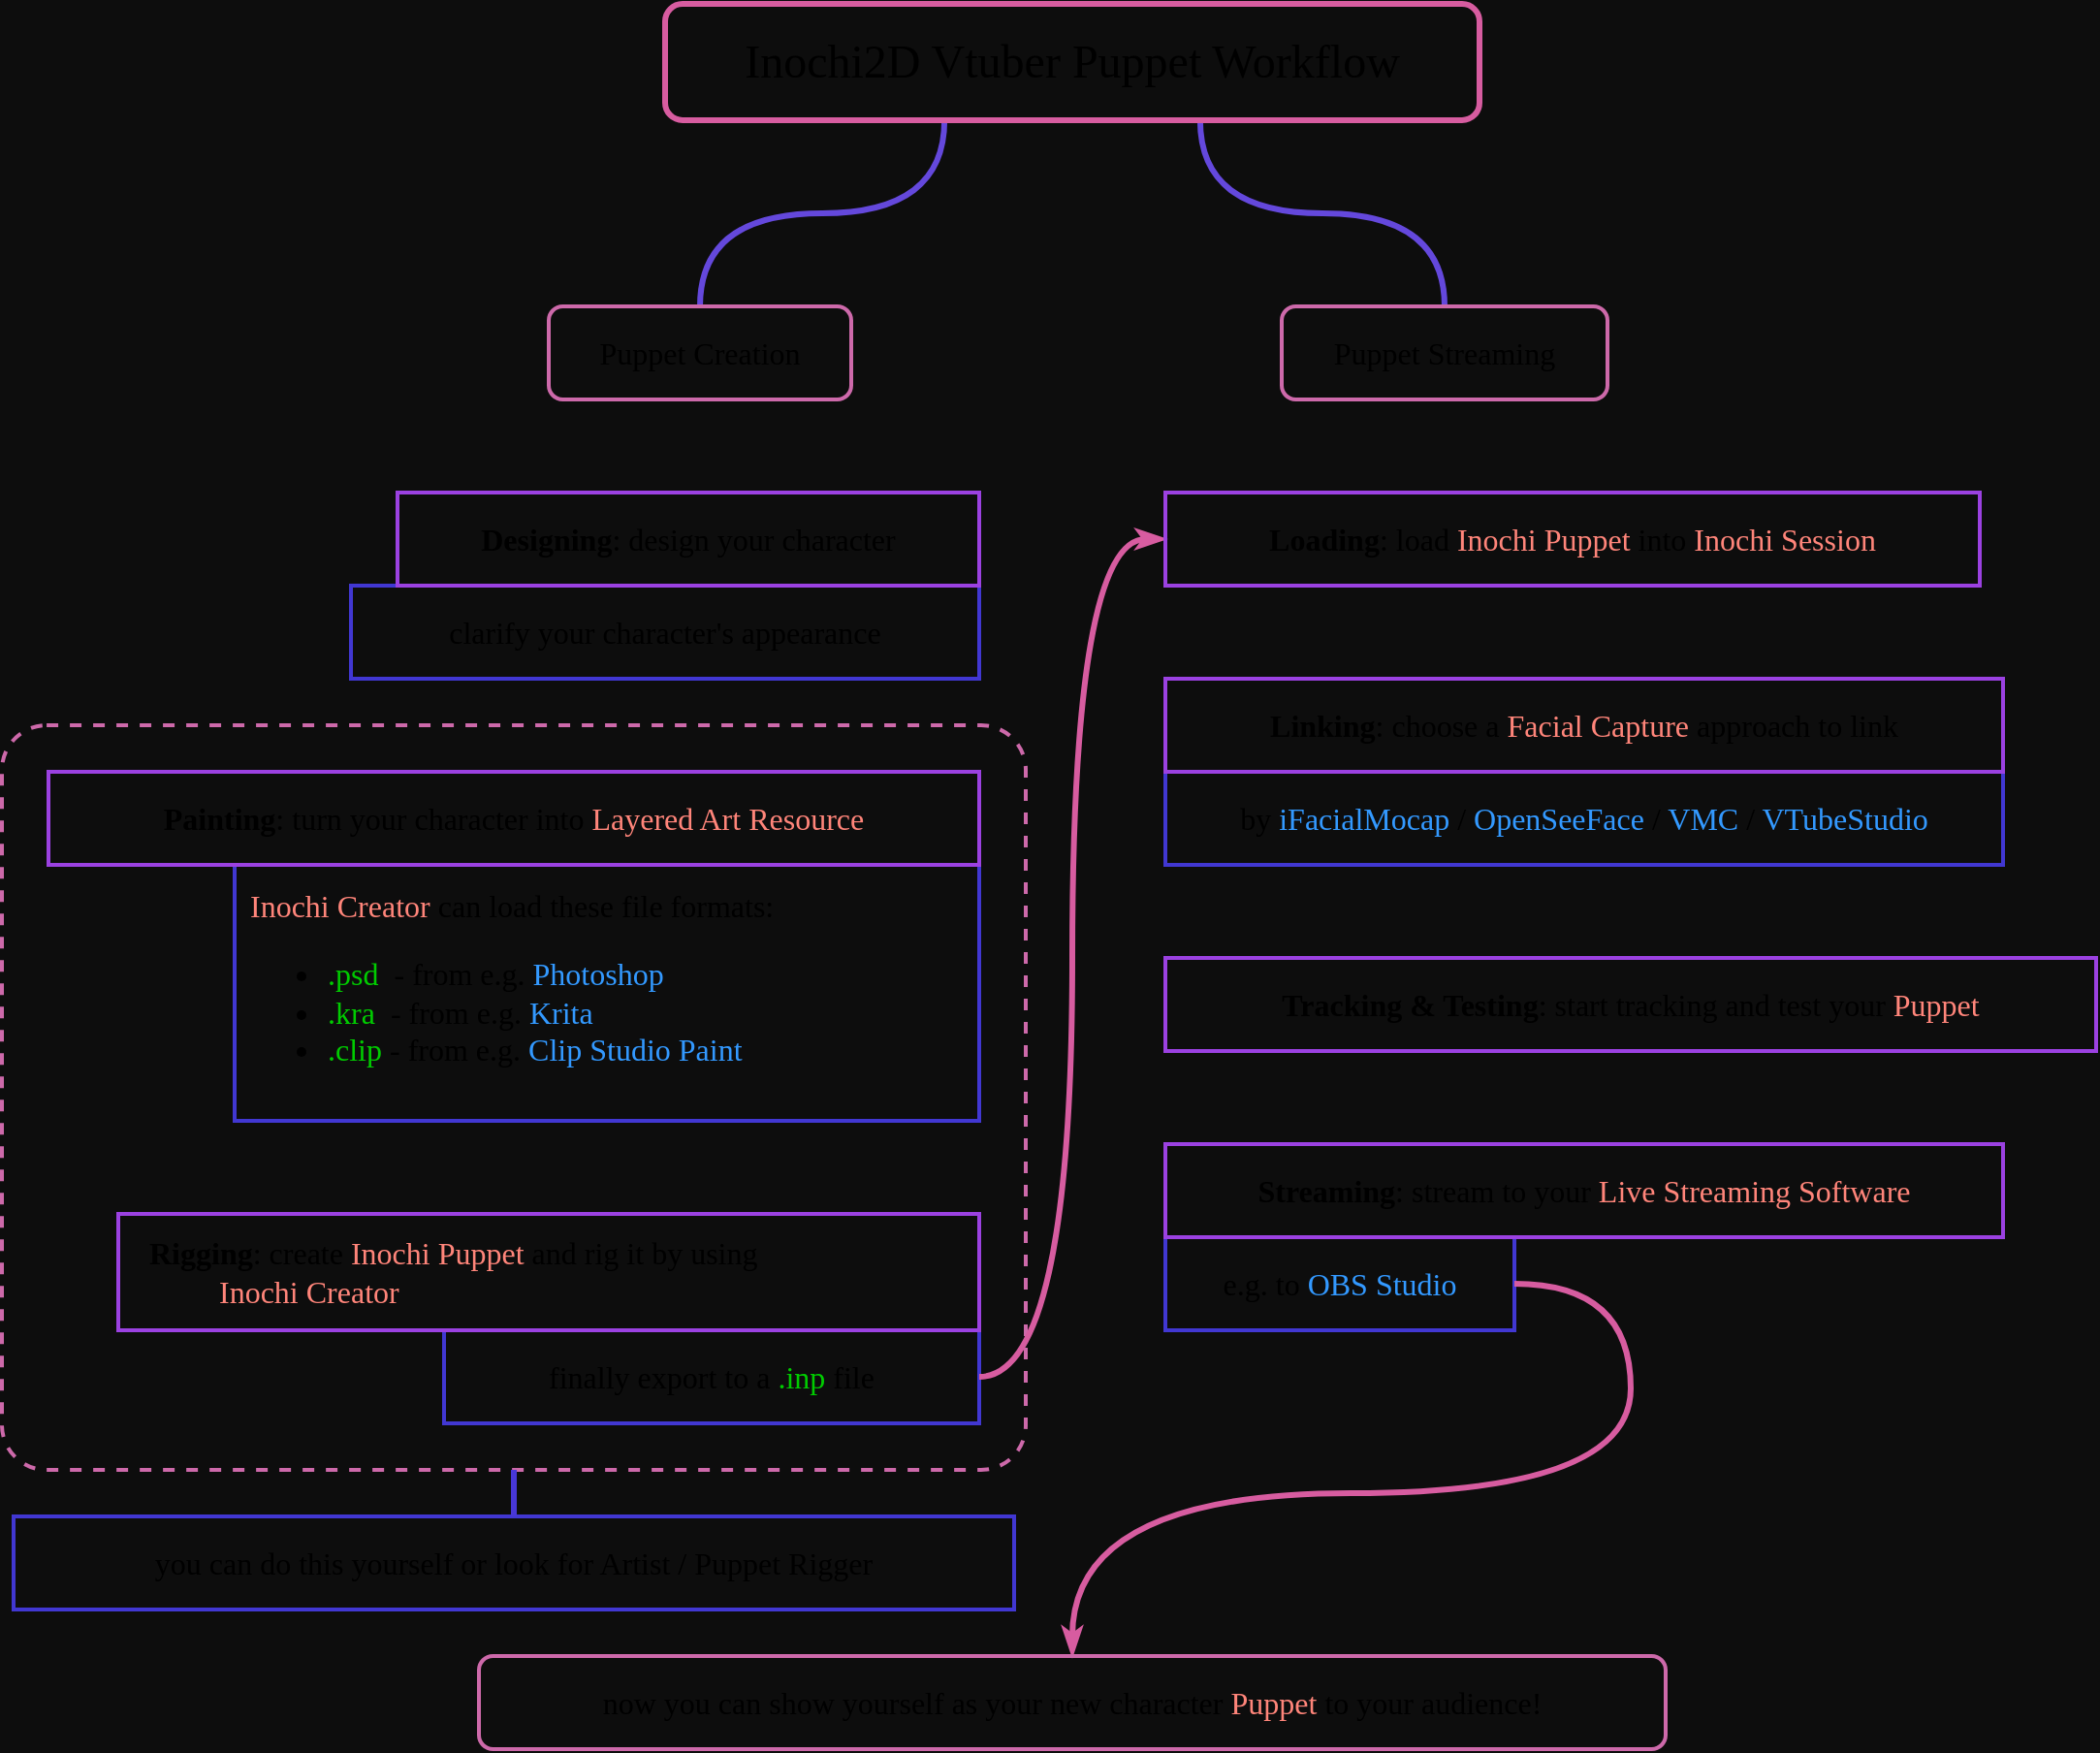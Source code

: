 <mxfile version="21.7.5" type="device">
  <diagram id="C5RBs43oDa-KdzZeNtuy" name="Page-1">
    <mxGraphModel dx="1450" dy="629" grid="1" gridSize="12" guides="1" tooltips="1" connect="1" arrows="1" fold="1" page="0" pageScale="1" pageWidth="827" pageHeight="1169" background="#0D0D0D" math="0" shadow="0">
      <root>
        <mxCell id="WIyWlLk6GJQsqaUBKTNV-0" />
        <mxCell id="WIyWlLk6GJQsqaUBKTNV-1" parent="WIyWlLk6GJQsqaUBKTNV-0" />
        <mxCell id="PoZYrtmK4265gla2YqzD-25" value="" style="rounded=1;whiteSpace=wrap;html=1;strokeColor=#cd69aa;strokeWidth=2;fontFamily=Ubuntu Mono;fontSize=14;fontColor=default;fillColor=none;dashed=1;spacing=12;align=center;arcSize=6;" parent="WIyWlLk6GJQsqaUBKTNV-1" vertex="1">
          <mxGeometry x="-360" y="408" width="528" height="384" as="geometry" />
        </mxCell>
        <mxCell id="2h21Jj9Y1_qzKKFVWbUJ-16" value="you can do this yourself or look for Artist / Puppet Rigger" style="rounded=0;whiteSpace=wrap;html=1;strokeColor=#4137D2;strokeWidth=2;fontFamily=Ubuntu Mono;fontSize=16;fontColor=default;fillColor=none;perimeterSpacing=0;glass=0;spacing=8;align=center;autosize=1;" parent="WIyWlLk6GJQsqaUBKTNV-1" vertex="1">
          <mxGeometry x="-354" y="816" width="516" height="48" as="geometry" />
        </mxCell>
        <mxCell id="2h21Jj9Y1_qzKKFVWbUJ-17" style="edgeStyle=orthogonalEdgeStyle;shape=connector;curved=1;rounded=0;orthogonalLoop=1;jettySize=auto;html=1;exitX=0.5;exitY=1;exitDx=0;exitDy=0;entryX=0.5;entryY=0;entryDx=0;entryDy=0;labelBackgroundColor=default;strokeColor=#4837d7;strokeWidth=3;fontFamily=Ubuntu Mono;fontSize=16;fontColor=default;endArrow=none;endFill=0;endSize=6;targetPerimeterSpacing=0;spacing=8;" parent="WIyWlLk6GJQsqaUBKTNV-1" source="PoZYrtmK4265gla2YqzD-25" target="2h21Jj9Y1_qzKKFVWbUJ-16" edge="1">
          <mxGeometry relative="1" as="geometry" />
        </mxCell>
        <mxCell id="PoZYrtmK4265gla2YqzD-4" style="edgeStyle=orthogonalEdgeStyle;rounded=0;orthogonalLoop=1;jettySize=auto;html=1;exitX=0.343;exitY=1;exitDx=0;exitDy=0;entryX=0.5;entryY=0;entryDx=0;entryDy=0;fontFamily=Ubuntu Mono;fontSize=14;fontColor=default;curved=1;strokeWidth=3;endSize=6;endArrow=none;endFill=0;targetPerimeterSpacing=0;strokeColor=#6448dc;exitPerimeter=0;spacing=12;align=center;" parent="WIyWlLk6GJQsqaUBKTNV-1" source="PoZYrtmK4265gla2YqzD-0" target="PoZYrtmK4265gla2YqzD-1" edge="1">
          <mxGeometry relative="1" as="geometry" />
        </mxCell>
        <mxCell id="PoZYrtmK4265gla2YqzD-5" style="edgeStyle=orthogonalEdgeStyle;rounded=0;orthogonalLoop=1;jettySize=auto;html=1;exitX=0.657;exitY=1;exitDx=0;exitDy=0;entryX=0.5;entryY=0;entryDx=0;entryDy=0;fontFamily=Ubuntu Mono;fontSize=14;fontColor=default;endArrow=none;strokeWidth=3;endSize=6;endFill=0;targetPerimeterSpacing=0;curved=1;strokeColor=#6448dc;exitPerimeter=0;spacing=12;align=center;" parent="WIyWlLk6GJQsqaUBKTNV-1" source="PoZYrtmK4265gla2YqzD-0" target="PoZYrtmK4265gla2YqzD-3" edge="1">
          <mxGeometry relative="1" as="geometry" />
        </mxCell>
        <mxCell id="PoZYrtmK4265gla2YqzD-0" value="Inochi2D Vtuber Puppet Workflow" style="rounded=1;whiteSpace=wrap;html=1;strokeWidth=3;fillColor=none;strokeColor=#d75ca0;fontSize=24;fontStyle=0;spacing=12;align=center;autosize=1;fontFamily=Ubuntu Mono;" parent="WIyWlLk6GJQsqaUBKTNV-1" vertex="1">
          <mxGeometry x="-18" y="36" width="420" height="60" as="geometry" />
        </mxCell>
        <mxCell id="PoZYrtmK4265gla2YqzD-1" value="Puppet Creation" style="rounded=1;whiteSpace=wrap;html=1;strokeWidth=2;fillColor=none;strokeColor=#cd69aa;fontSize=16;fontStyle=0;autosize=1;spacing=8;align=center;fontFamily=Ubuntu Mono;" parent="WIyWlLk6GJQsqaUBKTNV-1" vertex="1">
          <mxGeometry x="-78" y="192" width="156" height="48" as="geometry" />
        </mxCell>
        <mxCell id="PoZYrtmK4265gla2YqzD-3" value="Puppet Streaming" style="rounded=1;whiteSpace=wrap;html=1;strokeWidth=2;fillColor=none;strokeColor=#cd69aa;fontSize=16;fontStyle=0;spacing=8;align=center;autosize=1;fontFamily=Ubuntu Mono;" parent="WIyWlLk6GJQsqaUBKTNV-1" vertex="1">
          <mxGeometry x="300" y="192" width="168" height="48" as="geometry" />
        </mxCell>
        <mxCell id="PoZYrtmK4265gla2YqzD-13" value="clarify your character&#39;s appearance" style="rounded=0;whiteSpace=wrap;html=1;strokeColor=#4137D2;strokeWidth=2;fontFamily=Ubuntu Mono;fontSize=16;fontColor=default;fillColor=none;perimeterSpacing=0;glass=0;spacing=8;align=center;autosize=1;" parent="WIyWlLk6GJQsqaUBKTNV-1" vertex="1">
          <mxGeometry x="-180" y="336" width="324" height="48" as="geometry" />
        </mxCell>
        <mxCell id="PoZYrtmK4265gla2YqzD-10" value="&lt;b style=&quot;font-size: 16px;&quot;&gt;Designing&lt;/b&gt;: design your character" style="rounded=0;whiteSpace=wrap;html=1;strokeColor=#9b41e1;strokeWidth=2;fontFamily=Ubuntu Mono;fontSize=16;fontColor=default;fillColor=none;perimeterSpacing=0;glass=0;spacing=8;align=center;autosize=1;" parent="WIyWlLk6GJQsqaUBKTNV-1" vertex="1">
          <mxGeometry x="-156" y="288" width="300" height="48" as="geometry" />
        </mxCell>
        <mxCell id="PoZYrtmK4265gla2YqzD-14" value="&lt;font color=&quot;#ff857a&quot;&gt;Inochi Creator&lt;/font&gt; can load these file formats:&lt;br&gt;&lt;ul&gt;&lt;li&gt;&lt;font color=&quot;#00cc00&quot;&gt;.psd&lt;/font&gt;&amp;nbsp; - from e.g. &lt;font color=&quot;#3399ff&quot;&gt;Photoshop&lt;/font&gt;&lt;/li&gt;&lt;li&gt;&lt;font color=&quot;#00cc00&quot;&gt;.kra&lt;/font&gt;&amp;nbsp; - from e.g. &lt;font color=&quot;#3399ff&quot;&gt;Krita&lt;/font&gt;&lt;/li&gt;&lt;li&gt;&lt;font color=&quot;#00cc00&quot;&gt;.clip&lt;/font&gt; - from e.g. &lt;font color=&quot;#3399ff&quot;&gt;Clip Studio Paint&lt;/font&gt;&lt;/li&gt;&lt;/ul&gt;" style="rounded=0;whiteSpace=wrap;html=1;strokeColor=#4137D2;strokeWidth=2;fontFamily=Ubuntu Mono;fontSize=16;fontColor=default;fillColor=none;perimeterSpacing=0;glass=0;spacing=8;align=left;autosize=1;" parent="WIyWlLk6GJQsqaUBKTNV-1" vertex="1">
          <mxGeometry x="-240" y="480" width="384" height="132" as="geometry" />
        </mxCell>
        <mxCell id="PoZYrtmK4265gla2YqzD-11" value="&lt;b&gt;Painting&lt;/b&gt;: turn your character into &lt;font color=&quot;#ff857a&quot; style=&quot;font-size: 16px;&quot;&gt;Layered Art Resource&lt;/font&gt;" style="rounded=0;whiteSpace=wrap;html=1;strokeColor=#9b41e1;strokeWidth=2;fontFamily=Ubuntu Mono;fontSize=16;fontColor=default;fillColor=none;perimeterSpacing=0;glass=0;spacing=8;align=center;autosize=1;" parent="WIyWlLk6GJQsqaUBKTNV-1" vertex="1">
          <mxGeometry x="-336" y="432" width="480" height="48" as="geometry" />
        </mxCell>
        <mxCell id="PoZYrtmK4265gla2YqzD-15" value="finally export to a &lt;font color=&quot;#00cc00&quot; style=&quot;font-size: 16px;&quot;&gt;.inp&lt;/font&gt; file" style="rounded=0;whiteSpace=wrap;html=1;strokeColor=#4137D2;strokeWidth=2;fontFamily=Ubuntu Mono;fontSize=16;fontColor=default;fillColor=none;perimeterSpacing=0;glass=0;spacing=8;align=center;autosize=1;" parent="WIyWlLk6GJQsqaUBKTNV-1" vertex="1">
          <mxGeometry x="-132" y="720" width="276" height="48" as="geometry" />
        </mxCell>
        <mxCell id="PoZYrtmK4265gla2YqzD-12" value="&lt;b style=&quot;font-size: 16px;&quot;&gt;Rigging&lt;/b&gt;: create &lt;font color=&quot;#ff857a&quot; style=&quot;font-size: 16px;&quot;&gt;Inochi Puppet&lt;/font&gt;&amp;nbsp;and rig it by using&amp;nbsp;&lt;br&gt;&lt;font color=&quot;#ff857a&quot; style=&quot;font-size: 16px;&quot;&gt;&amp;nbsp; &amp;nbsp; &amp;nbsp; &amp;nbsp; &amp;nbsp;Inochi Creator&lt;/font&gt;" style="rounded=0;whiteSpace=wrap;html=1;strokeColor=#9b41e1;strokeWidth=2;fontFamily=Ubuntu Mono;fontSize=16;fontColor=default;fillColor=none;perimeterSpacing=0;glass=0;align=left;spacing=8;autosize=1;spacingLeft=8;" parent="WIyWlLk6GJQsqaUBKTNV-1" vertex="1">
          <mxGeometry x="-300" y="660" width="444" height="60" as="geometry" />
        </mxCell>
        <mxCell id="2h21Jj9Y1_qzKKFVWbUJ-3" style="edgeStyle=orthogonalEdgeStyle;shape=connector;curved=1;rounded=0;orthogonalLoop=1;jettySize=auto;html=1;exitX=1;exitY=0.5;exitDx=0;exitDy=0;entryX=0;entryY=0.5;entryDx=0;entryDy=0;labelBackgroundColor=default;strokeColor=#D75CA0;strokeWidth=3;fontFamily=Ubuntu Mono;fontSize=16;fontColor=default;endArrow=classicThin;endFill=1;endSize=6;targetPerimeterSpacing=0;spacing=8;align=center;" parent="WIyWlLk6GJQsqaUBKTNV-1" source="PoZYrtmK4265gla2YqzD-15" target="PoZYrtmK4265gla2YqzD-16" edge="1">
          <mxGeometry relative="1" as="geometry" />
        </mxCell>
        <mxCell id="PoZYrtmK4265gla2YqzD-16" value="&lt;b style=&quot;font-size: 16px;&quot;&gt;Loading&lt;/b&gt;: load &lt;font color=&quot;#ff857a&quot; style=&quot;font-size: 16px;&quot;&gt;Inochi Puppet&lt;/font&gt; into &lt;font color=&quot;#ff857a&quot; style=&quot;font-size: 16px;&quot;&gt;Inochi Session&lt;/font&gt;" style="rounded=0;whiteSpace=wrap;html=1;strokeColor=#9b41e1;strokeWidth=2;fontFamily=Ubuntu Mono;fontSize=16;fontColor=default;fillColor=none;perimeterSpacing=0;glass=0;spacing=8;align=center;autosize=1;" parent="WIyWlLk6GJQsqaUBKTNV-1" vertex="1">
          <mxGeometry x="240" y="288" width="420" height="48" as="geometry" />
        </mxCell>
        <mxCell id="2h21Jj9Y1_qzKKFVWbUJ-9" value="by&amp;nbsp;&lt;font color=&quot;#3399ff&quot; style=&quot;font-size: 16px;&quot;&gt;iFacialMocap&amp;nbsp;&lt;/font&gt;/ &lt;font color=&quot;#3399ff&quot; style=&quot;font-size: 16px;&quot;&gt;OpenSeeFace&amp;nbsp;&lt;/font&gt;/ &lt;font color=&quot;#3399ff&quot; style=&quot;font-size: 16px;&quot;&gt;VMC&amp;nbsp;&lt;/font&gt;/ &lt;font color=&quot;#3399ff&quot; style=&quot;font-size: 16px;&quot;&gt;VTubeStudio&lt;/font&gt;" style="rounded=0;whiteSpace=wrap;html=1;strokeColor=#4137D2;strokeWidth=2;fontFamily=Ubuntu Mono;fontSize=16;fontColor=default;fillColor=none;perimeterSpacing=0;glass=0;spacing=8;align=center;autosize=1;" parent="WIyWlLk6GJQsqaUBKTNV-1" vertex="1">
          <mxGeometry x="240" y="432" width="432" height="48" as="geometry" />
        </mxCell>
        <mxCell id="2h21Jj9Y1_qzKKFVWbUJ-8" value="&lt;b style=&quot;font-size: 16px;&quot;&gt;Linking&lt;/b&gt;: choose a &lt;font color=&quot;#ff857a&quot; style=&quot;font-size: 16px;&quot;&gt;Facial Capture&lt;/font&gt;&amp;nbsp;approach to link" style="rounded=0;whiteSpace=wrap;html=1;strokeColor=#9b41e1;strokeWidth=2;fontFamily=Ubuntu Mono;fontSize=16;fontColor=default;fillColor=none;perimeterSpacing=0;glass=0;spacing=8;align=center;autosize=1;" parent="WIyWlLk6GJQsqaUBKTNV-1" vertex="1">
          <mxGeometry x="240" y="384" width="432" height="48" as="geometry" />
        </mxCell>
        <mxCell id="2h21Jj9Y1_qzKKFVWbUJ-10" value="&lt;b style=&quot;font-size: 16px;&quot;&gt;Tracking &amp;amp; Testing&lt;/b&gt;: start tracking and test your &lt;font color=&quot;#ff857a&quot; style=&quot;font-size: 16px;&quot;&gt;Puppet&lt;/font&gt;" style="rounded=0;whiteSpace=wrap;html=1;strokeColor=#9b41e1;strokeWidth=2;fontFamily=Ubuntu Mono;fontSize=16;fontColor=default;fillColor=none;perimeterSpacing=0;glass=0;spacing=8;align=center;autosize=1;" parent="WIyWlLk6GJQsqaUBKTNV-1" vertex="1">
          <mxGeometry x="240" y="528" width="480" height="48" as="geometry" />
        </mxCell>
        <mxCell id="2h21Jj9Y1_qzKKFVWbUJ-12" value="e.g. to &lt;font color=&quot;#3399ff&quot; style=&quot;font-size: 16px;&quot;&gt;OBS Studio&lt;/font&gt;" style="rounded=0;whiteSpace=wrap;html=1;strokeColor=#4137D2;strokeWidth=2;fontFamily=Ubuntu Mono;fontSize=16;fontColor=default;fillColor=none;perimeterSpacing=0;glass=0;spacing=8;align=center;autosize=1;" parent="WIyWlLk6GJQsqaUBKTNV-1" vertex="1">
          <mxGeometry x="240" y="672" width="180" height="48" as="geometry" />
        </mxCell>
        <mxCell id="2h21Jj9Y1_qzKKFVWbUJ-11" value="&lt;b style=&quot;font-size: 16px;&quot;&gt;Streaming&lt;/b&gt;: stream to your &lt;font color=&quot;#ff857a&quot; style=&quot;font-size: 16px;&quot;&gt;Live Streaming Software&lt;/font&gt;" style="rounded=0;whiteSpace=wrap;html=1;strokeColor=#9b41e1;strokeWidth=2;fontFamily=Ubuntu Mono;fontSize=16;fontColor=default;fillColor=none;perimeterSpacing=0;glass=0;spacing=8;align=center;autosize=1;" parent="WIyWlLk6GJQsqaUBKTNV-1" vertex="1">
          <mxGeometry x="240" y="624" width="432" height="48" as="geometry" />
        </mxCell>
        <mxCell id="2h21Jj9Y1_qzKKFVWbUJ-15" style="edgeStyle=orthogonalEdgeStyle;shape=connector;curved=1;rounded=0;orthogonalLoop=1;jettySize=auto;html=1;exitX=1;exitY=0.5;exitDx=0;exitDy=0;entryX=0.5;entryY=0;entryDx=0;entryDy=0;labelBackgroundColor=default;strokeColor=#D75CA0;strokeWidth=3;fontFamily=Ubuntu Mono;fontSize=16;fontColor=default;endArrow=classicThin;endFill=1;endSize=6;targetPerimeterSpacing=0;spacing=8;" parent="WIyWlLk6GJQsqaUBKTNV-1" source="2h21Jj9Y1_qzKKFVWbUJ-12" target="2h21Jj9Y1_qzKKFVWbUJ-13" edge="1">
          <mxGeometry relative="1" as="geometry">
            <Array as="points">
              <mxPoint x="480" y="696" />
              <mxPoint x="480" y="804" />
              <mxPoint x="192" y="804" />
            </Array>
          </mxGeometry>
        </mxCell>
        <mxCell id="2h21Jj9Y1_qzKKFVWbUJ-13" value="now you can show yourself as your new character &lt;font color=&quot;#ff857a&quot; style=&quot;font-size: 16px;&quot;&gt;Puppet&lt;/font&gt; to your audience!" style="rounded=1;whiteSpace=wrap;html=1;strokeWidth=2;fillColor=none;strokeColor=#cd69aa;fontSize=16;fontStyle=0;spacing=8;align=center;autosize=1;fontFamily=Ubuntu Mono;" parent="WIyWlLk6GJQsqaUBKTNV-1" vertex="1">
          <mxGeometry x="-114" y="888" width="612" height="48" as="geometry" />
        </mxCell>
      </root>
    </mxGraphModel>
  </diagram>
</mxfile>
